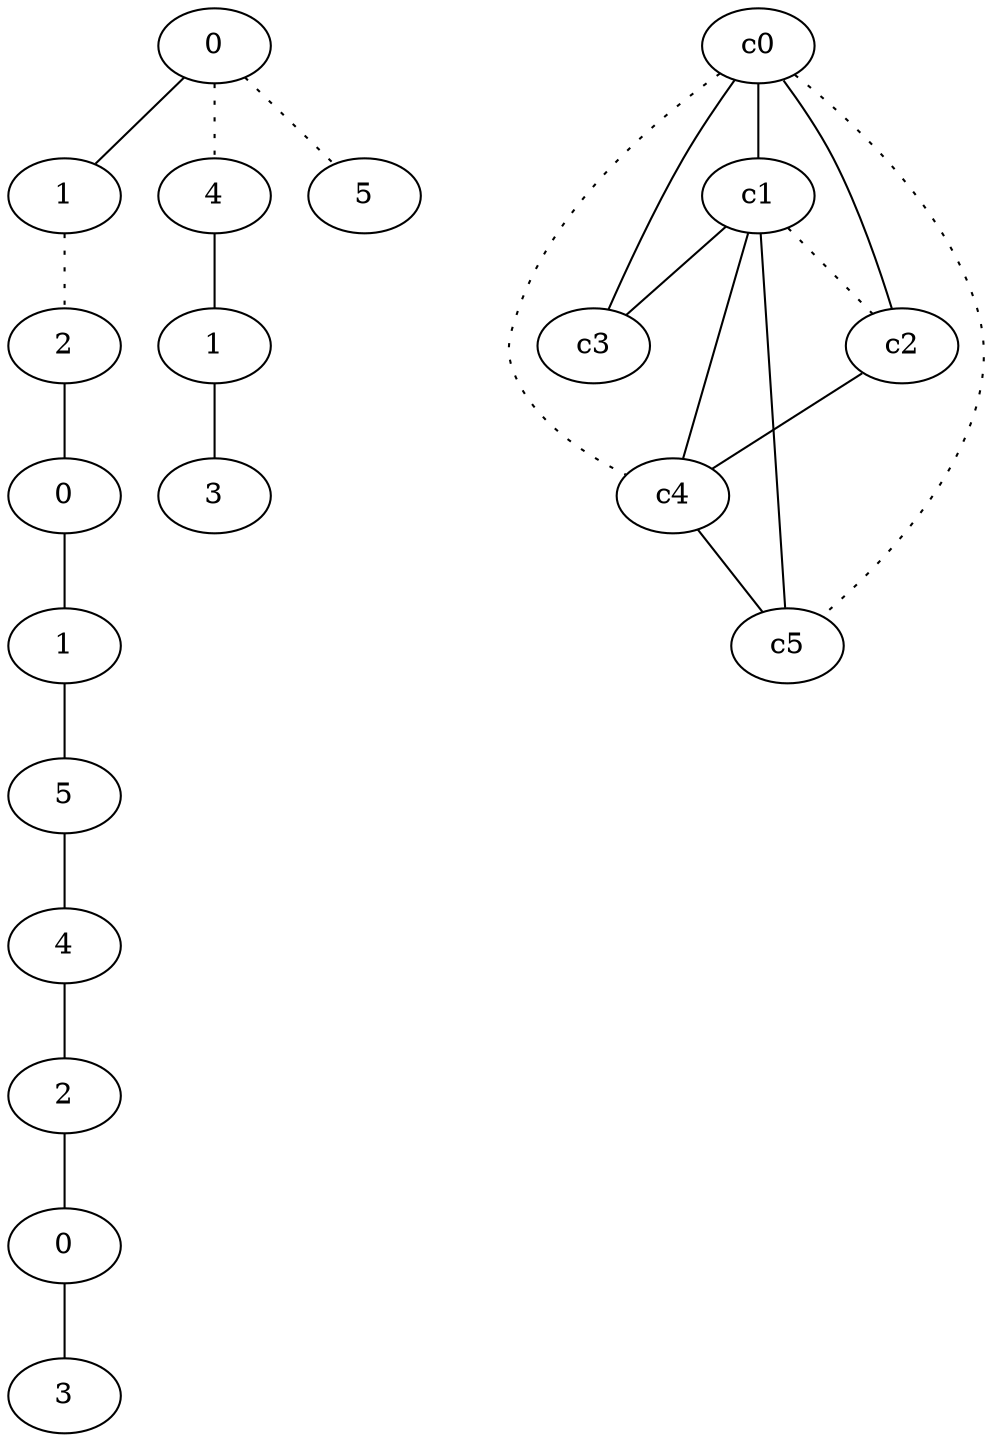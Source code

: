 graph {
a0[label=0];
a1[label=1];
a2[label=2];
a3[label=0];
a4[label=1];
a5[label=5];
a6[label=4];
a7[label=2];
a8[label=0];
a9[label=3];
a10[label=4];
a11[label=1];
a12[label=3];
a13[label=5];
a0 -- a1;
a0 -- a10 [style=dotted];
a0 -- a13 [style=dotted];
a1 -- a2 [style=dotted];
a2 -- a3;
a3 -- a4;
a4 -- a5;
a5 -- a6;
a6 -- a7;
a7 -- a8;
a8 -- a9;
a10 -- a11;
a11 -- a12;
c0 -- c1;
c0 -- c2;
c0 -- c3;
c0 -- c4 [style=dotted];
c0 -- c5 [style=dotted];
c1 -- c2 [style=dotted];
c1 -- c3;
c1 -- c4;
c1 -- c5;
c2 -- c4;
c4 -- c5;
}
